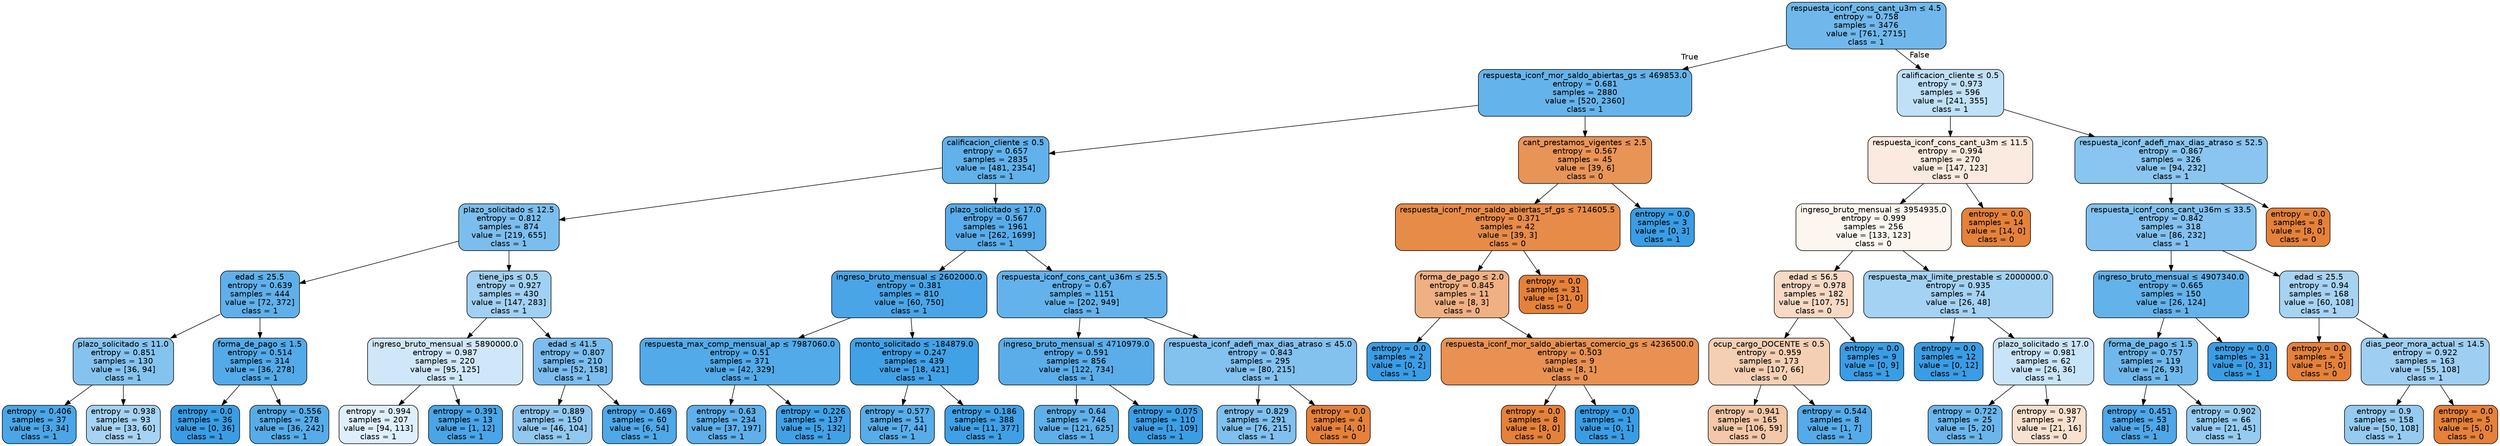 digraph Tree {
node [shape=box, style="filled, rounded", color="black", fontname=helvetica] ;
edge [fontname=helvetica] ;
0 [label=<respuesta_iconf_cons_cant_u3m &le; 4.5<br/>entropy = 0.758<br/>samples = 3476<br/>value = [761, 2715]<br/>class = 1>, fillcolor="#70b8ec"] ;
1 [label=<respuesta_iconf_mor_saldo_abiertas_gs &le; 469853.0<br/>entropy = 0.681<br/>samples = 2880<br/>value = [520, 2360]<br/>class = 1>, fillcolor="#65b3eb"] ;
0 -> 1 [labeldistance=2.5, labelangle=45, headlabel="True"] ;
2 [label=<calificacion_cliente &le; 0.5<br/>entropy = 0.657<br/>samples = 2835<br/>value = [481, 2354]<br/>class = 1>, fillcolor="#61b1ea"] ;
1 -> 2 ;
3 [label=<plazo_solicitado &le; 12.5<br/>entropy = 0.812<br/>samples = 874<br/>value = [219, 655]<br/>class = 1>, fillcolor="#7bbeee"] ;
2 -> 3 ;
4 [label=<edad &le; 25.5<br/>entropy = 0.639<br/>samples = 444<br/>value = [72, 372]<br/>class = 1>, fillcolor="#5fb0ea"] ;
3 -> 4 ;
5 [label=<plazo_solicitado &le; 11.0<br/>entropy = 0.851<br/>samples = 130<br/>value = [36, 94]<br/>class = 1>, fillcolor="#85c3ef"] ;
4 -> 5 ;
6 [label=<entropy = 0.406<br/>samples = 37<br/>value = [3, 34]<br/>class = 1>, fillcolor="#4aa6e7"] ;
5 -> 6 ;
7 [label=<entropy = 0.938<br/>samples = 93<br/>value = [33, 60]<br/>class = 1>, fillcolor="#a6d3f3"] ;
5 -> 7 ;
8 [label=<forma_de_pago &le; 1.5<br/>entropy = 0.514<br/>samples = 314<br/>value = [36, 278]<br/>class = 1>, fillcolor="#53aae8"] ;
4 -> 8 ;
9 [label=<entropy = 0.0<br/>samples = 36<br/>value = [0, 36]<br/>class = 1>, fillcolor="#399de5"] ;
8 -> 9 ;
10 [label=<entropy = 0.556<br/>samples = 278<br/>value = [36, 242]<br/>class = 1>, fillcolor="#56ace9"] ;
8 -> 10 ;
11 [label=<tiene_ips &le; 0.5<br/>entropy = 0.927<br/>samples = 430<br/>value = [147, 283]<br/>class = 1>, fillcolor="#a0d0f3"] ;
3 -> 11 ;
12 [label=<ingreso_bruto_mensual &le; 5890000.0<br/>entropy = 0.987<br/>samples = 220<br/>value = [95, 125]<br/>class = 1>, fillcolor="#cfe7f9"] ;
11 -> 12 ;
13 [label=<entropy = 0.994<br/>samples = 207<br/>value = [94, 113]<br/>class = 1>, fillcolor="#deeffb"] ;
12 -> 13 ;
14 [label=<entropy = 0.391<br/>samples = 13<br/>value = [1, 12]<br/>class = 1>, fillcolor="#49a5e7"] ;
12 -> 14 ;
15 [label=<edad &le; 41.5<br/>entropy = 0.807<br/>samples = 210<br/>value = [52, 158]<br/>class = 1>, fillcolor="#7abdee"] ;
11 -> 15 ;
16 [label=<entropy = 0.889<br/>samples = 150<br/>value = [46, 104]<br/>class = 1>, fillcolor="#91c8f0"] ;
15 -> 16 ;
17 [label=<entropy = 0.469<br/>samples = 60<br/>value = [6, 54]<br/>class = 1>, fillcolor="#4fa8e8"] ;
15 -> 17 ;
18 [label=<plazo_solicitado &le; 17.0<br/>entropy = 0.567<br/>samples = 1961<br/>value = [262, 1699]<br/>class = 1>, fillcolor="#58ace9"] ;
2 -> 18 ;
19 [label=<ingreso_bruto_mensual &le; 2602000.0<br/>entropy = 0.381<br/>samples = 810<br/>value = [60, 750]<br/>class = 1>, fillcolor="#49a5e7"] ;
18 -> 19 ;
20 [label=<respuesta_max_comp_mensual_ap &le; 7987060.0<br/>entropy = 0.51<br/>samples = 371<br/>value = [42, 329]<br/>class = 1>, fillcolor="#52aae8"] ;
19 -> 20 ;
21 [label=<entropy = 0.63<br/>samples = 234<br/>value = [37, 197]<br/>class = 1>, fillcolor="#5eafea"] ;
20 -> 21 ;
22 [label=<entropy = 0.226<br/>samples = 137<br/>value = [5, 132]<br/>class = 1>, fillcolor="#40a1e6"] ;
20 -> 22 ;
23 [label=<monto_solicitado &le; -184879.0<br/>entropy = 0.247<br/>samples = 439<br/>value = [18, 421]<br/>class = 1>, fillcolor="#41a1e6"] ;
19 -> 23 ;
24 [label=<entropy = 0.577<br/>samples = 51<br/>value = [7, 44]<br/>class = 1>, fillcolor="#58ade9"] ;
23 -> 24 ;
25 [label=<entropy = 0.186<br/>samples = 388<br/>value = [11, 377]<br/>class = 1>, fillcolor="#3fa0e6"] ;
23 -> 25 ;
26 [label=<respuesta_iconf_cons_cant_u36m &le; 25.5<br/>entropy = 0.67<br/>samples = 1151<br/>value = [202, 949]<br/>class = 1>, fillcolor="#63b2eb"] ;
18 -> 26 ;
27 [label=<ingreso_bruto_mensual &le; 4710979.0<br/>entropy = 0.591<br/>samples = 856<br/>value = [122, 734]<br/>class = 1>, fillcolor="#5aade9"] ;
26 -> 27 ;
28 [label=<entropy = 0.64<br/>samples = 746<br/>value = [121, 625]<br/>class = 1>, fillcolor="#5fb0ea"] ;
27 -> 28 ;
29 [label=<entropy = 0.075<br/>samples = 110<br/>value = [1, 109]<br/>class = 1>, fillcolor="#3b9ee5"] ;
27 -> 29 ;
30 [label=<respuesta_iconf_adefi_max_dias_atraso &le; 45.0<br/>entropy = 0.843<br/>samples = 295<br/>value = [80, 215]<br/>class = 1>, fillcolor="#83c1ef"] ;
26 -> 30 ;
31 [label=<entropy = 0.829<br/>samples = 291<br/>value = [76, 215]<br/>class = 1>, fillcolor="#7fc0ee"] ;
30 -> 31 ;
32 [label=<entropy = 0.0<br/>samples = 4<br/>value = [4, 0]<br/>class = 0>, fillcolor="#e58139"] ;
30 -> 32 ;
33 [label=<cant_prestamos_vigentes &le; 2.5<br/>entropy = 0.567<br/>samples = 45<br/>value = [39, 6]<br/>class = 0>, fillcolor="#e99457"] ;
1 -> 33 ;
34 [label=<respuesta_iconf_mor_saldo_abiertas_sf_gs &le; 714605.5<br/>entropy = 0.371<br/>samples = 42<br/>value = [39, 3]<br/>class = 0>, fillcolor="#e78b48"] ;
33 -> 34 ;
35 [label=<forma_de_pago &le; 2.0<br/>entropy = 0.845<br/>samples = 11<br/>value = [8, 3]<br/>class = 0>, fillcolor="#efb083"] ;
34 -> 35 ;
36 [label=<entropy = 0.0<br/>samples = 2<br/>value = [0, 2]<br/>class = 1>, fillcolor="#399de5"] ;
35 -> 36 ;
37 [label=<respuesta_iconf_mor_saldo_abiertas_comercio_gs &le; 4236500.0<br/>entropy = 0.503<br/>samples = 9<br/>value = [8, 1]<br/>class = 0>, fillcolor="#e89152"] ;
35 -> 37 ;
38 [label=<entropy = 0.0<br/>samples = 8<br/>value = [8, 0]<br/>class = 0>, fillcolor="#e58139"] ;
37 -> 38 ;
39 [label=<entropy = 0.0<br/>samples = 1<br/>value = [0, 1]<br/>class = 1>, fillcolor="#399de5"] ;
37 -> 39 ;
40 [label=<entropy = 0.0<br/>samples = 31<br/>value = [31, 0]<br/>class = 0>, fillcolor="#e58139"] ;
34 -> 40 ;
41 [label=<entropy = 0.0<br/>samples = 3<br/>value = [0, 3]<br/>class = 1>, fillcolor="#399de5"] ;
33 -> 41 ;
42 [label=<calificacion_cliente &le; 0.5<br/>entropy = 0.973<br/>samples = 596<br/>value = [241, 355]<br/>class = 1>, fillcolor="#bfe0f7"] ;
0 -> 42 [labeldistance=2.5, labelangle=-45, headlabel="False"] ;
43 [label=<respuesta_iconf_cons_cant_u3m &le; 11.5<br/>entropy = 0.994<br/>samples = 270<br/>value = [147, 123]<br/>class = 0>, fillcolor="#fbeadf"] ;
42 -> 43 ;
44 [label=<ingreso_bruto_mensual &le; 3954935.0<br/>entropy = 0.999<br/>samples = 256<br/>value = [133, 123]<br/>class = 0>, fillcolor="#fdf6f0"] ;
43 -> 44 ;
45 [label=<edad &le; 56.5<br/>entropy = 0.978<br/>samples = 182<br/>value = [107, 75]<br/>class = 0>, fillcolor="#f7d9c4"] ;
44 -> 45 ;
46 [label=<ocup_cargo_DOCENTE &le; 0.5<br/>entropy = 0.959<br/>samples = 173<br/>value = [107, 66]<br/>class = 0>, fillcolor="#f5cfb3"] ;
45 -> 46 ;
47 [label=<entropy = 0.941<br/>samples = 165<br/>value = [106, 59]<br/>class = 0>, fillcolor="#f3c7a7"] ;
46 -> 47 ;
48 [label=<entropy = 0.544<br/>samples = 8<br/>value = [1, 7]<br/>class = 1>, fillcolor="#55abe9"] ;
46 -> 48 ;
49 [label=<entropy = 0.0<br/>samples = 9<br/>value = [0, 9]<br/>class = 1>, fillcolor="#399de5"] ;
45 -> 49 ;
50 [label=<respuesta_max_limite_prestable &le; 2000000.0<br/>entropy = 0.935<br/>samples = 74<br/>value = [26, 48]<br/>class = 1>, fillcolor="#a4d2f3"] ;
44 -> 50 ;
51 [label=<entropy = 0.0<br/>samples = 12<br/>value = [0, 12]<br/>class = 1>, fillcolor="#399de5"] ;
50 -> 51 ;
52 [label=<plazo_solicitado &le; 17.0<br/>entropy = 0.981<br/>samples = 62<br/>value = [26, 36]<br/>class = 1>, fillcolor="#c8e4f8"] ;
50 -> 52 ;
53 [label=<entropy = 0.722<br/>samples = 25<br/>value = [5, 20]<br/>class = 1>, fillcolor="#6ab6ec"] ;
52 -> 53 ;
54 [label=<entropy = 0.987<br/>samples = 37<br/>value = [21, 16]<br/>class = 0>, fillcolor="#f9e1d0"] ;
52 -> 54 ;
55 [label=<entropy = 0.0<br/>samples = 14<br/>value = [14, 0]<br/>class = 0>, fillcolor="#e58139"] ;
43 -> 55 ;
56 [label=<respuesta_iconf_adefi_max_dias_atraso &le; 52.5<br/>entropy = 0.867<br/>samples = 326<br/>value = [94, 232]<br/>class = 1>, fillcolor="#89c5f0"] ;
42 -> 56 ;
57 [label=<respuesta_iconf_cons_cant_u36m &le; 33.5<br/>entropy = 0.842<br/>samples = 318<br/>value = [86, 232]<br/>class = 1>, fillcolor="#82c1ef"] ;
56 -> 57 ;
58 [label=<ingreso_bruto_mensual &le; 4907340.0<br/>entropy = 0.665<br/>samples = 150<br/>value = [26, 124]<br/>class = 1>, fillcolor="#63b2ea"] ;
57 -> 58 ;
59 [label=<forma_de_pago &le; 1.5<br/>entropy = 0.757<br/>samples = 119<br/>value = [26, 93]<br/>class = 1>, fillcolor="#70b8ec"] ;
58 -> 59 ;
60 [label=<entropy = 0.451<br/>samples = 53<br/>value = [5, 48]<br/>class = 1>, fillcolor="#4ea7e8"] ;
59 -> 60 ;
61 [label=<entropy = 0.902<br/>samples = 66<br/>value = [21, 45]<br/>class = 1>, fillcolor="#95cbf1"] ;
59 -> 61 ;
62 [label=<entropy = 0.0<br/>samples = 31<br/>value = [0, 31]<br/>class = 1>, fillcolor="#399de5"] ;
58 -> 62 ;
63 [label=<edad &le; 25.5<br/>entropy = 0.94<br/>samples = 168<br/>value = [60, 108]<br/>class = 1>, fillcolor="#a7d3f3"] ;
57 -> 63 ;
64 [label=<entropy = 0.0<br/>samples = 5<br/>value = [5, 0]<br/>class = 0>, fillcolor="#e58139"] ;
63 -> 64 ;
65 [label=<dias_peor_mora_actual &le; 14.5<br/>entropy = 0.922<br/>samples = 163<br/>value = [55, 108]<br/>class = 1>, fillcolor="#9ecff2"] ;
63 -> 65 ;
66 [label=<entropy = 0.9<br/>samples = 158<br/>value = [50, 108]<br/>class = 1>, fillcolor="#95caf1"] ;
65 -> 66 ;
67 [label=<entropy = 0.0<br/>samples = 5<br/>value = [5, 0]<br/>class = 0>, fillcolor="#e58139"] ;
65 -> 67 ;
68 [label=<entropy = 0.0<br/>samples = 8<br/>value = [8, 0]<br/>class = 0>, fillcolor="#e58139"] ;
56 -> 68 ;
}